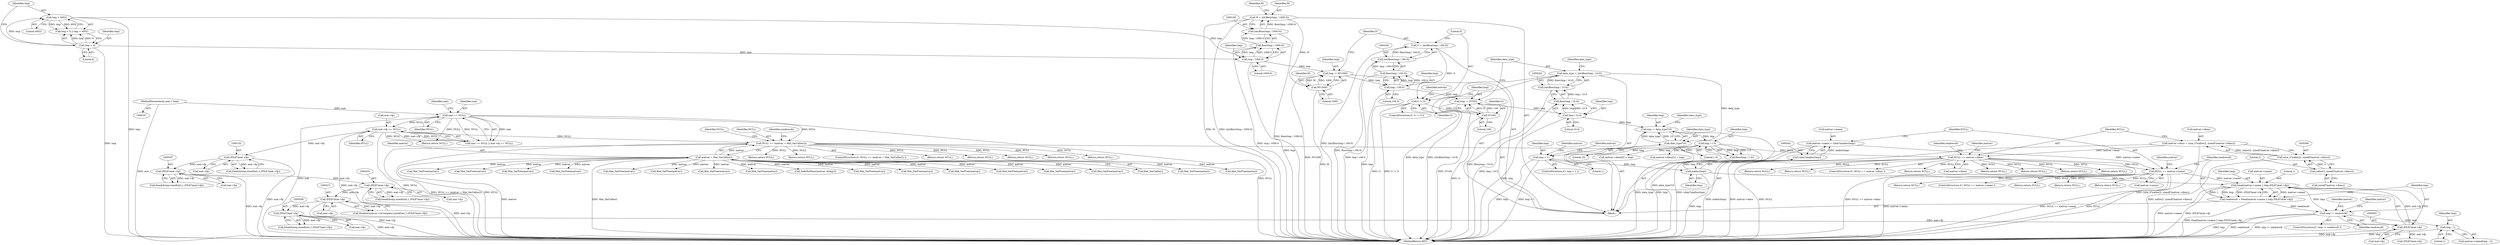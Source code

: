 digraph "0_matio_651a8e28099edb5fbb9e4e1d4d3238848f446c9a@API" {
"1000558" [label="(Call,fread(matvar->name,1,tmp,(FILE*)mat->fp))"];
"1000546" [label="(Call,NULL == matvar->name)"];
"1000378" [label="(Call,NULL == matvar->dims)"];
"1000136" [label="(Call,NULL == (matvar = Mat_VarCalloc()))"];
"1000124" [label="(Call,mat == NULL)"];
"1000108" [label="(MethodParameterIn,mat_t *mat)"];
"1000127" [label="(Call,mat->fp == NULL)"];
"1000138" [label="(Call,matvar = Mat_VarCalloc())"];
"1000364" [label="(Call,matvar->dims = (size_t*)calloc(2, sizeof(*matvar->dims)))"];
"1000368" [label="(Call,(size_t*)calloc(2, sizeof(*matvar->dims)))"];
"1000370" [label="(Call,calloc(2, sizeof(*matvar->dims)))"];
"1000537" [label="(Call,matvar->name = (char*)malloc(tmp))"];
"1000541" [label="(Call,(char*)malloc(tmp))"];
"1000543" [label="(Call,malloc(tmp))"];
"1000529" [label="(Call,tmp < 1)"];
"1000327" [label="(Call,tmp / 1.0)"];
"1000317" [label="(Call,tmp -= data_type*10)"];
"1000319" [label="(Call,data_type*10)"];
"1000259" [label="(Call,data_type = (int)floor(tmp / 10.0))"];
"1000261" [label="(Call,(int)floor(tmp / 10.0))"];
"1000263" [label="(Call,floor(tmp / 10.0))"];
"1000264" [label="(Call,tmp / 10.0)"];
"1000254" [label="(Call,tmp -= O*100)"];
"1000256" [label="(Call,O*100)"];
"1000246" [label="(Call,0 != O)"];
"1000237" [label="(Call,O = (int)floor(tmp / 100.0))"];
"1000239" [label="(Call,(int)floor(tmp / 100.0))"];
"1000241" [label="(Call,floor(tmp / 100.0))"];
"1000242" [label="(Call,tmp / 100.0)"];
"1000232" [label="(Call,tmp -= M*1000)"];
"1000234" [label="(Call,M*1000)"];
"1000190" [label="(Call,M = (int)floor(tmp / 1000.0))"];
"1000192" [label="(Call,(int)floor(tmp / 1000.0))"];
"1000194" [label="(Call,floor(tmp / 1000.0))"];
"1000195" [label="(Call,tmp / 1000.0)"];
"1000175" [label="(Call,tmp > 4052)"];
"1000172" [label="(Call,tmp < 0)"];
"1000564" [label="(Call,(FILE*)mat->fp)"];
"1000507" [label="(Call,(FILE*)mat->fp)"];
"1000470" [label="(Call,(FILE*)mat->fp)"];
"1000432" [label="(Call,(FILE*)mat->fp)"];
"1000396" [label="(Call,(FILE*)mat->fp)"];
"1000151" [label="(Call,(FILE*)mat->fp)"];
"1000556" [label="(Call,readresult = fread(matvar->name,1,tmp,(FILE*)mat->fp))"];
"1000570" [label="(Call,tmp != readresult)"];
"1000585" [label="(Call,tmp - 1)"];
"1000576" [label="(Return,return NULL;)"];
"1000177" [label="(Literal,4052)"];
"1000230" [label="(Return,return NULL;)"];
"1000480" [label="(Call,Mat_VarFree(matvar))"];
"1000321" [label="(Literal,10)"];
"1000153" [label="(Call,mat->fp)"];
"1000235" [label="(Identifier,M)"];
"1000563" [label="(Identifier,tmp)"];
"1000236" [label="(Literal,1000)"];
"1000566" [label="(Call,mat->fp)"];
"1000472" [label="(Call,mat->fp)"];
"1000372" [label="(Call,sizeof(*matvar->dims))"];
"1000458" [label="(Return,return NULL;)"];
"1000247" [label="(Literal,0)"];
"1000108" [label="(MethodParameterIn,mat_t *mat)"];
"1000534" [label="(Identifier,matvar)"];
"1000556" [label="(Call,readresult = fread(matvar->name,1,tmp,(FILE*)mat->fp))"];
"1000326" [label="(Call,floor(tmp / 1.0))"];
"1000570" [label="(Call,tmp != readresult)"];
"1000171" [label="(Call,tmp < 0 || tmp > 4052)"];
"1000541" [label="(Call,(char*)malloc(tmp))"];
"1000234" [label="(Call,M*1000)"];
"1000131" [label="(Identifier,NULL)"];
"1000172" [label="(Call,tmp < 0)"];
"1000265" [label="(Identifier,tmp)"];
"1000318" [label="(Identifier,tmp)"];
"1000268" [label="(Identifier,data_type)"];
"1000250" [label="(Call,Mat_VarFree(matvar))"];
"1000422" [label="(Return,return NULL;)"];
"1000462" [label="(Call,fread(&(matvar->isComplex),sizeof(int),1,(FILE*)mat->fp))"];
"1000232" [label="(Call,tmp -= M*1000)"];
"1000552" [label="(Call,Mat_VarFree(matvar))"];
"1000145" [label="(Call,fread(&tmp,sizeof(int),1,(FILE*)mat->fp))"];
"1000255" [label="(Identifier,tmp)"];
"1000266" [label="(Literal,10.0)"];
"1000228" [label="(Call,Mat_VarFree(matvar))"];
"1000378" [label="(Call,NULL == matvar->dims)"];
"1000543" [label="(Call,malloc(tmp))"];
"1000258" [label="(Literal,100)"];
"1000389" [label="(Identifier,readresult)"];
"1000142" [label="(Identifier,NULL)"];
"1000396" [label="(Call,(FILE*)mat->fp)"];
"1000199" [label="(Identifier,M)"];
"1000320" [label="(Identifier,data_type)"];
"1000420" [label="(Call,Mat_VarFree(matvar))"];
"1000357" [label="(Return,return NULL;)"];
"1000329" [label="(Literal,1.0)"];
"1000135" [label="(ControlStructure,if ( NULL == (matvar = Mat_VarCalloc()) ))"];
"1000109" [label="(Block,)"];
"1000386" [label="(Return,return NULL;)"];
"1000233" [label="(Identifier,tmp)"];
"1000615" [label="(Return,return NULL;)"];
"1000572" [label="(Identifier,readresult)"];
"1000241" [label="(Call,floor(tmp / 100.0))"];
"1000151" [label="(Call,(FILE*)mat->fp)"];
"1000495" [label="(Call,Mat_VarFree(matvar))"];
"1000517" [label="(Call,Mat_VarFree(matvar))"];
"1000574" [label="(Call,Mat_VarFree(matvar))"];
"1000596" [label="(Call,(FILE*)mat->fp)"];
"1000192" [label="(Call,(int)floor(tmp / 1000.0))"];
"1000635" [label="(Call,SafeMulDims(matvar, &tmp2))"];
"1000390" [label="(Call,fread(&tmp,sizeof(int),1,(FILE*)mat->fp))"];
"1000544" [label="(Identifier,tmp)"];
"1000548" [label="(Call,matvar->name)"];
"1000564" [label="(Call,(FILE*)mat->fp)"];
"1000317" [label="(Call,tmp -= data_type*10)"];
"1000139" [label="(Identifier,matvar)"];
"1000531" [label="(Literal,1)"];
"1000315" [label="(Return,return NULL;)"];
"1000571" [label="(Identifier,tmp)"];
"1000575" [label="(Identifier,matvar)"];
"1000173" [label="(Identifier,tmp)"];
"1000554" [label="(Return,return NULL;)"];
"1000665" [label="(MethodReturn,RET)"];
"1000264" [label="(Call,tmp / 10.0)"];
"1000161" [label="(Call,Mat_VarFree(matvar))"];
"1000368" [label="(Call,(size_t*)calloc(2, sizeof(*matvar->dims)))"];
"1000128" [label="(Call,mat->fp)"];
"1000557" [label="(Identifier,readresult)"];
"1000323" [label="(Identifier,class_type)"];
"1000194" [label="(Call,floor(tmp / 1000.0))"];
"1000129" [label="(Identifier,mat)"];
"1000497" [label="(Return,return NULL;)"];
"1000174" [label="(Literal,0)"];
"1000196" [label="(Identifier,tmp)"];
"1000546" [label="(Call,NULL == matvar->name)"];
"1000175" [label="(Call,tmp > 4052)"];
"1000398" [label="(Call,mat->fp)"];
"1000535" [label="(Return,return NULL;)"];
"1000456" [label="(Call,Mat_VarFree(matvar))"];
"1000569" [label="(ControlStructure,if ( tmp != readresult ))"];
"1000370" [label="(Call,calloc(2, sizeof(*matvar->dims)))"];
"1000583" [label="(Identifier,matvar)"];
"1000539" [label="(Identifier,matvar)"];
"1000585" [label="(Call,tmp - 1)"];
"1000188" [label="(Return,return NULL;)"];
"1000259" [label="(Call,data_type = (int)floor(tmp / 10.0))"];
"1000529" [label="(Call,tmp < 1)"];
"1000470" [label="(Call,(FILE*)mat->fp)"];
"1000533" [label="(Call,Mat_VarFree(matvar))"];
"1000245" [label="(ControlStructure,if ( 0 != O ))"];
"1000254" [label="(Call,tmp -= O*100)"];
"1000530" [label="(Identifier,tmp)"];
"1000237" [label="(Call,O = (int)floor(tmp / 100.0))"];
"1000545" [label="(ControlStructure,if ( NULL == matvar->name ))"];
"1000501" [label="(Call,fread(&tmp,sizeof(int),1,(FILE*)mat->fp))"];
"1000408" [label="(Call,matvar->dims[0] = tmp)"];
"1000190" [label="(Call,M = (int)floor(tmp / 1000.0))"];
"1000327" [label="(Call,tmp / 1.0)"];
"1000141" [label="(Return,return NULL;)"];
"1000528" [label="(ControlStructure,if ( tmp < 1 ))"];
"1000191" [label="(Identifier,M)"];
"1000385" [label="(Identifier,matvar)"];
"1000507" [label="(Call,(FILE*)mat->fp)"];
"1000256" [label="(Call,O*100)"];
"1000377" [label="(ControlStructure,if ( NULL == matvar->dims ))"];
"1000558" [label="(Call,fread(matvar->name,1,tmp,(FILE*)mat->fp))"];
"1000246" [label="(Call,0 != O)"];
"1000239" [label="(Call,(int)floor(tmp / 100.0))"];
"1000537" [label="(Call,matvar->name = (char*)malloc(tmp))"];
"1000195" [label="(Call,tmp / 1000.0)"];
"1000238" [label="(Identifier,O)"];
"1000138" [label="(Call,matvar = Mat_VarCalloc())"];
"1000519" [label="(Return,return NULL;)"];
"1000586" [label="(Identifier,tmp)"];
"1000243" [label="(Identifier,tmp)"];
"1000426" [label="(Call,fread(&tmp,sizeof(int),1,(FILE*)mat->fp))"];
"1000186" [label="(Call,Mat_VarFree(matvar))"];
"1000611" [label="(Call,Mat_VarFree(matvar))"];
"1000132" [label="(Return,return NULL;)"];
"1000559" [label="(Call,matvar->name)"];
"1000553" [label="(Identifier,matvar)"];
"1000380" [label="(Call,matvar->dims)"];
"1000261" [label="(Call,(int)floor(tmp / 10.0))"];
"1000263" [label="(Call,floor(tmp / 10.0))"];
"1000257" [label="(Identifier,O)"];
"1000176" [label="(Identifier,tmp)"];
"1000365" [label="(Call,matvar->dims)"];
"1000444" [label="(Call,matvar->dims[1] = tmp)"];
"1000646" [label="(Return,return NULL;)"];
"1000163" [label="(Return,return NULL;)"];
"1000482" [label="(Return,return NULL;)"];
"1000581" [label="(Call,matvar->name[tmp - 1])"];
"1000244" [label="(Literal,100.0)"];
"1000328" [label="(Identifier,tmp)"];
"1000384" [label="(Call,Mat_VarFree(matvar))"];
"1000140" [label="(Call,Mat_VarCalloc())"];
"1000562" [label="(Literal,1)"];
"1000137" [label="(Identifier,NULL)"];
"1000127" [label="(Call,mat->fp == NULL)"];
"1000379" [label="(Identifier,NULL)"];
"1000252" [label="(Return,return NULL;)"];
"1000313" [label="(Call,Mat_VarFree(matvar))"];
"1000144" [label="(Identifier,readresult)"];
"1000371" [label="(Literal,2)"];
"1000434" [label="(Call,mat->fp)"];
"1000587" [label="(Literal,1)"];
"1000126" [label="(Identifier,NULL)"];
"1000260" [label="(Identifier,data_type)"];
"1000509" [label="(Call,mat->fp)"];
"1000242" [label="(Call,tmp / 100.0)"];
"1000319" [label="(Call,data_type*10)"];
"1000125" [label="(Identifier,mat)"];
"1000538" [label="(Call,matvar->name)"];
"1000123" [label="(Call,mat == NULL || mat->fp == NULL)"];
"1000136" [label="(Call,NULL == (matvar = Mat_VarCalloc()))"];
"1000364" [label="(Call,matvar->dims = (size_t*)calloc(2, sizeof(*matvar->dims)))"];
"1000355" [label="(Call,Mat_VarFree(matvar))"];
"1000124" [label="(Call,mat == NULL)"];
"1000251" [label="(Identifier,matvar)"];
"1000197" [label="(Literal,1000.0)"];
"1000432" [label="(Call,(FILE*)mat->fp)"];
"1000547" [label="(Identifier,NULL)"];
"1000248" [label="(Identifier,O)"];
"1000558" -> "1000556"  [label="AST: "];
"1000558" -> "1000564"  [label="CFG: "];
"1000559" -> "1000558"  [label="AST: "];
"1000562" -> "1000558"  [label="AST: "];
"1000563" -> "1000558"  [label="AST: "];
"1000564" -> "1000558"  [label="AST: "];
"1000556" -> "1000558"  [label="CFG: "];
"1000558" -> "1000665"  [label="DDG: matvar->name"];
"1000558" -> "1000665"  [label="DDG: (FILE*)mat->fp"];
"1000558" -> "1000556"  [label="DDG: matvar->name"];
"1000558" -> "1000556"  [label="DDG: 1"];
"1000558" -> "1000556"  [label="DDG: tmp"];
"1000558" -> "1000556"  [label="DDG: (FILE*)mat->fp"];
"1000546" -> "1000558"  [label="DDG: matvar->name"];
"1000543" -> "1000558"  [label="DDG: tmp"];
"1000564" -> "1000558"  [label="DDG: mat->fp"];
"1000558" -> "1000570"  [label="DDG: tmp"];
"1000546" -> "1000545"  [label="AST: "];
"1000546" -> "1000548"  [label="CFG: "];
"1000547" -> "1000546"  [label="AST: "];
"1000548" -> "1000546"  [label="AST: "];
"1000553" -> "1000546"  [label="CFG: "];
"1000557" -> "1000546"  [label="CFG: "];
"1000546" -> "1000665"  [label="DDG: matvar->name"];
"1000546" -> "1000665"  [label="DDG: NULL == matvar->name"];
"1000546" -> "1000665"  [label="DDG: NULL"];
"1000378" -> "1000546"  [label="DDG: NULL"];
"1000537" -> "1000546"  [label="DDG: matvar->name"];
"1000546" -> "1000554"  [label="DDG: NULL"];
"1000546" -> "1000576"  [label="DDG: NULL"];
"1000546" -> "1000615"  [label="DDG: NULL"];
"1000546" -> "1000646"  [label="DDG: NULL"];
"1000378" -> "1000377"  [label="AST: "];
"1000378" -> "1000380"  [label="CFG: "];
"1000379" -> "1000378"  [label="AST: "];
"1000380" -> "1000378"  [label="AST: "];
"1000385" -> "1000378"  [label="CFG: "];
"1000389" -> "1000378"  [label="CFG: "];
"1000378" -> "1000665"  [label="DDG: matvar->dims"];
"1000378" -> "1000665"  [label="DDG: NULL"];
"1000378" -> "1000665"  [label="DDG: NULL == matvar->dims"];
"1000136" -> "1000378"  [label="DDG: NULL"];
"1000364" -> "1000378"  [label="DDG: matvar->dims"];
"1000378" -> "1000386"  [label="DDG: NULL"];
"1000378" -> "1000422"  [label="DDG: NULL"];
"1000378" -> "1000458"  [label="DDG: NULL"];
"1000378" -> "1000482"  [label="DDG: NULL"];
"1000378" -> "1000497"  [label="DDG: NULL"];
"1000378" -> "1000519"  [label="DDG: NULL"];
"1000378" -> "1000535"  [label="DDG: NULL"];
"1000136" -> "1000135"  [label="AST: "];
"1000136" -> "1000138"  [label="CFG: "];
"1000137" -> "1000136"  [label="AST: "];
"1000138" -> "1000136"  [label="AST: "];
"1000142" -> "1000136"  [label="CFG: "];
"1000144" -> "1000136"  [label="CFG: "];
"1000136" -> "1000665"  [label="DDG: NULL == (matvar = Mat_VarCalloc())"];
"1000136" -> "1000665"  [label="DDG: NULL"];
"1000124" -> "1000136"  [label="DDG: NULL"];
"1000127" -> "1000136"  [label="DDG: NULL"];
"1000138" -> "1000136"  [label="DDG: matvar"];
"1000136" -> "1000141"  [label="DDG: NULL"];
"1000136" -> "1000163"  [label="DDG: NULL"];
"1000136" -> "1000188"  [label="DDG: NULL"];
"1000136" -> "1000230"  [label="DDG: NULL"];
"1000136" -> "1000252"  [label="DDG: NULL"];
"1000136" -> "1000315"  [label="DDG: NULL"];
"1000136" -> "1000357"  [label="DDG: NULL"];
"1000124" -> "1000123"  [label="AST: "];
"1000124" -> "1000126"  [label="CFG: "];
"1000125" -> "1000124"  [label="AST: "];
"1000126" -> "1000124"  [label="AST: "];
"1000129" -> "1000124"  [label="CFG: "];
"1000123" -> "1000124"  [label="CFG: "];
"1000124" -> "1000665"  [label="DDG: NULL"];
"1000124" -> "1000665"  [label="DDG: mat"];
"1000124" -> "1000123"  [label="DDG: mat"];
"1000124" -> "1000123"  [label="DDG: NULL"];
"1000108" -> "1000124"  [label="DDG: mat"];
"1000124" -> "1000127"  [label="DDG: NULL"];
"1000124" -> "1000132"  [label="DDG: NULL"];
"1000108" -> "1000107"  [label="AST: "];
"1000108" -> "1000665"  [label="DDG: mat"];
"1000127" -> "1000123"  [label="AST: "];
"1000127" -> "1000131"  [label="CFG: "];
"1000128" -> "1000127"  [label="AST: "];
"1000131" -> "1000127"  [label="AST: "];
"1000123" -> "1000127"  [label="CFG: "];
"1000127" -> "1000665"  [label="DDG: mat->fp"];
"1000127" -> "1000665"  [label="DDG: NULL"];
"1000127" -> "1000123"  [label="DDG: mat->fp"];
"1000127" -> "1000123"  [label="DDG: NULL"];
"1000127" -> "1000132"  [label="DDG: NULL"];
"1000127" -> "1000151"  [label="DDG: mat->fp"];
"1000138" -> "1000140"  [label="CFG: "];
"1000139" -> "1000138"  [label="AST: "];
"1000140" -> "1000138"  [label="AST: "];
"1000138" -> "1000665"  [label="DDG: matvar"];
"1000138" -> "1000665"  [label="DDG: Mat_VarCalloc()"];
"1000138" -> "1000161"  [label="DDG: matvar"];
"1000138" -> "1000186"  [label="DDG: matvar"];
"1000138" -> "1000228"  [label="DDG: matvar"];
"1000138" -> "1000250"  [label="DDG: matvar"];
"1000138" -> "1000313"  [label="DDG: matvar"];
"1000138" -> "1000355"  [label="DDG: matvar"];
"1000138" -> "1000384"  [label="DDG: matvar"];
"1000138" -> "1000420"  [label="DDG: matvar"];
"1000138" -> "1000456"  [label="DDG: matvar"];
"1000138" -> "1000480"  [label="DDG: matvar"];
"1000138" -> "1000495"  [label="DDG: matvar"];
"1000138" -> "1000517"  [label="DDG: matvar"];
"1000138" -> "1000533"  [label="DDG: matvar"];
"1000138" -> "1000552"  [label="DDG: matvar"];
"1000138" -> "1000574"  [label="DDG: matvar"];
"1000138" -> "1000611"  [label="DDG: matvar"];
"1000138" -> "1000635"  [label="DDG: matvar"];
"1000364" -> "1000109"  [label="AST: "];
"1000364" -> "1000368"  [label="CFG: "];
"1000365" -> "1000364"  [label="AST: "];
"1000368" -> "1000364"  [label="AST: "];
"1000379" -> "1000364"  [label="CFG: "];
"1000364" -> "1000665"  [label="DDG: (size_t*)calloc(2, sizeof(*matvar->dims))"];
"1000368" -> "1000364"  [label="DDG: calloc(2, sizeof(*matvar->dims))"];
"1000368" -> "1000370"  [label="CFG: "];
"1000369" -> "1000368"  [label="AST: "];
"1000370" -> "1000368"  [label="AST: "];
"1000368" -> "1000665"  [label="DDG: calloc(2, sizeof(*matvar->dims))"];
"1000370" -> "1000368"  [label="DDG: 2"];
"1000370" -> "1000372"  [label="CFG: "];
"1000371" -> "1000370"  [label="AST: "];
"1000372" -> "1000370"  [label="AST: "];
"1000537" -> "1000109"  [label="AST: "];
"1000537" -> "1000541"  [label="CFG: "];
"1000538" -> "1000537"  [label="AST: "];
"1000541" -> "1000537"  [label="AST: "];
"1000547" -> "1000537"  [label="CFG: "];
"1000537" -> "1000665"  [label="DDG: (char*)malloc(tmp)"];
"1000541" -> "1000537"  [label="DDG: malloc(tmp)"];
"1000541" -> "1000543"  [label="CFG: "];
"1000542" -> "1000541"  [label="AST: "];
"1000543" -> "1000541"  [label="AST: "];
"1000541" -> "1000665"  [label="DDG: malloc(tmp)"];
"1000543" -> "1000541"  [label="DDG: tmp"];
"1000543" -> "1000544"  [label="CFG: "];
"1000544" -> "1000543"  [label="AST: "];
"1000543" -> "1000665"  [label="DDG: tmp"];
"1000529" -> "1000543"  [label="DDG: tmp"];
"1000529" -> "1000528"  [label="AST: "];
"1000529" -> "1000531"  [label="CFG: "];
"1000530" -> "1000529"  [label="AST: "];
"1000531" -> "1000529"  [label="AST: "];
"1000534" -> "1000529"  [label="CFG: "];
"1000539" -> "1000529"  [label="CFG: "];
"1000529" -> "1000665"  [label="DDG: tmp"];
"1000529" -> "1000665"  [label="DDG: tmp < 1"];
"1000327" -> "1000529"  [label="DDG: tmp"];
"1000327" -> "1000326"  [label="AST: "];
"1000327" -> "1000329"  [label="CFG: "];
"1000328" -> "1000327"  [label="AST: "];
"1000329" -> "1000327"  [label="AST: "];
"1000326" -> "1000327"  [label="CFG: "];
"1000327" -> "1000665"  [label="DDG: tmp"];
"1000327" -> "1000326"  [label="DDG: tmp"];
"1000327" -> "1000326"  [label="DDG: 1.0"];
"1000317" -> "1000327"  [label="DDG: tmp"];
"1000327" -> "1000408"  [label="DDG: tmp"];
"1000327" -> "1000444"  [label="DDG: tmp"];
"1000317" -> "1000109"  [label="AST: "];
"1000317" -> "1000319"  [label="CFG: "];
"1000318" -> "1000317"  [label="AST: "];
"1000319" -> "1000317"  [label="AST: "];
"1000323" -> "1000317"  [label="CFG: "];
"1000317" -> "1000665"  [label="DDG: data_type*10"];
"1000319" -> "1000317"  [label="DDG: data_type"];
"1000319" -> "1000317"  [label="DDG: 10"];
"1000264" -> "1000317"  [label="DDG: tmp"];
"1000319" -> "1000321"  [label="CFG: "];
"1000320" -> "1000319"  [label="AST: "];
"1000321" -> "1000319"  [label="AST: "];
"1000319" -> "1000665"  [label="DDG: data_type"];
"1000259" -> "1000319"  [label="DDG: data_type"];
"1000259" -> "1000109"  [label="AST: "];
"1000259" -> "1000261"  [label="CFG: "];
"1000260" -> "1000259"  [label="AST: "];
"1000261" -> "1000259"  [label="AST: "];
"1000268" -> "1000259"  [label="CFG: "];
"1000259" -> "1000665"  [label="DDG: data_type"];
"1000259" -> "1000665"  [label="DDG: (int)floor(tmp / 10.0)"];
"1000261" -> "1000259"  [label="DDG: floor(tmp / 10.0)"];
"1000261" -> "1000263"  [label="CFG: "];
"1000262" -> "1000261"  [label="AST: "];
"1000263" -> "1000261"  [label="AST: "];
"1000261" -> "1000665"  [label="DDG: floor(tmp / 10.0)"];
"1000263" -> "1000261"  [label="DDG: tmp / 10.0"];
"1000263" -> "1000264"  [label="CFG: "];
"1000264" -> "1000263"  [label="AST: "];
"1000263" -> "1000665"  [label="DDG: tmp / 10.0"];
"1000264" -> "1000263"  [label="DDG: tmp"];
"1000264" -> "1000263"  [label="DDG: 10.0"];
"1000264" -> "1000266"  [label="CFG: "];
"1000265" -> "1000264"  [label="AST: "];
"1000266" -> "1000264"  [label="AST: "];
"1000264" -> "1000665"  [label="DDG: tmp"];
"1000254" -> "1000264"  [label="DDG: tmp"];
"1000254" -> "1000109"  [label="AST: "];
"1000254" -> "1000256"  [label="CFG: "];
"1000255" -> "1000254"  [label="AST: "];
"1000256" -> "1000254"  [label="AST: "];
"1000260" -> "1000254"  [label="CFG: "];
"1000254" -> "1000665"  [label="DDG: O*100"];
"1000256" -> "1000254"  [label="DDG: O"];
"1000256" -> "1000254"  [label="DDG: 100"];
"1000242" -> "1000254"  [label="DDG: tmp"];
"1000256" -> "1000258"  [label="CFG: "];
"1000257" -> "1000256"  [label="AST: "];
"1000258" -> "1000256"  [label="AST: "];
"1000256" -> "1000665"  [label="DDG: O"];
"1000246" -> "1000256"  [label="DDG: O"];
"1000246" -> "1000245"  [label="AST: "];
"1000246" -> "1000248"  [label="CFG: "];
"1000247" -> "1000246"  [label="AST: "];
"1000248" -> "1000246"  [label="AST: "];
"1000251" -> "1000246"  [label="CFG: "];
"1000255" -> "1000246"  [label="CFG: "];
"1000246" -> "1000665"  [label="DDG: O"];
"1000246" -> "1000665"  [label="DDG: 0 != O"];
"1000237" -> "1000246"  [label="DDG: O"];
"1000237" -> "1000109"  [label="AST: "];
"1000237" -> "1000239"  [label="CFG: "];
"1000238" -> "1000237"  [label="AST: "];
"1000239" -> "1000237"  [label="AST: "];
"1000247" -> "1000237"  [label="CFG: "];
"1000237" -> "1000665"  [label="DDG: (int)floor(tmp / 100.0)"];
"1000239" -> "1000237"  [label="DDG: floor(tmp / 100.0)"];
"1000239" -> "1000241"  [label="CFG: "];
"1000240" -> "1000239"  [label="AST: "];
"1000241" -> "1000239"  [label="AST: "];
"1000239" -> "1000665"  [label="DDG: floor(tmp / 100.0)"];
"1000241" -> "1000239"  [label="DDG: tmp / 100.0"];
"1000241" -> "1000242"  [label="CFG: "];
"1000242" -> "1000241"  [label="AST: "];
"1000241" -> "1000665"  [label="DDG: tmp / 100.0"];
"1000242" -> "1000241"  [label="DDG: tmp"];
"1000242" -> "1000241"  [label="DDG: 100.0"];
"1000242" -> "1000244"  [label="CFG: "];
"1000243" -> "1000242"  [label="AST: "];
"1000244" -> "1000242"  [label="AST: "];
"1000242" -> "1000665"  [label="DDG: tmp"];
"1000232" -> "1000242"  [label="DDG: tmp"];
"1000232" -> "1000109"  [label="AST: "];
"1000232" -> "1000234"  [label="CFG: "];
"1000233" -> "1000232"  [label="AST: "];
"1000234" -> "1000232"  [label="AST: "];
"1000238" -> "1000232"  [label="CFG: "];
"1000232" -> "1000665"  [label="DDG: M*1000"];
"1000234" -> "1000232"  [label="DDG: M"];
"1000234" -> "1000232"  [label="DDG: 1000"];
"1000195" -> "1000232"  [label="DDG: tmp"];
"1000234" -> "1000236"  [label="CFG: "];
"1000235" -> "1000234"  [label="AST: "];
"1000236" -> "1000234"  [label="AST: "];
"1000234" -> "1000665"  [label="DDG: M"];
"1000190" -> "1000234"  [label="DDG: M"];
"1000190" -> "1000109"  [label="AST: "];
"1000190" -> "1000192"  [label="CFG: "];
"1000191" -> "1000190"  [label="AST: "];
"1000192" -> "1000190"  [label="AST: "];
"1000199" -> "1000190"  [label="CFG: "];
"1000190" -> "1000665"  [label="DDG: M"];
"1000190" -> "1000665"  [label="DDG: (int)floor(tmp / 1000.0)"];
"1000192" -> "1000190"  [label="DDG: floor(tmp / 1000.0)"];
"1000192" -> "1000194"  [label="CFG: "];
"1000193" -> "1000192"  [label="AST: "];
"1000194" -> "1000192"  [label="AST: "];
"1000192" -> "1000665"  [label="DDG: floor(tmp / 1000.0)"];
"1000194" -> "1000192"  [label="DDG: tmp / 1000.0"];
"1000194" -> "1000195"  [label="CFG: "];
"1000195" -> "1000194"  [label="AST: "];
"1000194" -> "1000665"  [label="DDG: tmp / 1000.0"];
"1000195" -> "1000194"  [label="DDG: tmp"];
"1000195" -> "1000194"  [label="DDG: 1000.0"];
"1000195" -> "1000197"  [label="CFG: "];
"1000196" -> "1000195"  [label="AST: "];
"1000197" -> "1000195"  [label="AST: "];
"1000195" -> "1000665"  [label="DDG: tmp"];
"1000175" -> "1000195"  [label="DDG: tmp"];
"1000172" -> "1000195"  [label="DDG: tmp"];
"1000175" -> "1000171"  [label="AST: "];
"1000175" -> "1000177"  [label="CFG: "];
"1000176" -> "1000175"  [label="AST: "];
"1000177" -> "1000175"  [label="AST: "];
"1000171" -> "1000175"  [label="CFG: "];
"1000175" -> "1000665"  [label="DDG: tmp"];
"1000175" -> "1000171"  [label="DDG: tmp"];
"1000175" -> "1000171"  [label="DDG: 4052"];
"1000172" -> "1000175"  [label="DDG: tmp"];
"1000172" -> "1000171"  [label="AST: "];
"1000172" -> "1000174"  [label="CFG: "];
"1000173" -> "1000172"  [label="AST: "];
"1000174" -> "1000172"  [label="AST: "];
"1000176" -> "1000172"  [label="CFG: "];
"1000171" -> "1000172"  [label="CFG: "];
"1000172" -> "1000665"  [label="DDG: tmp"];
"1000172" -> "1000171"  [label="DDG: tmp"];
"1000172" -> "1000171"  [label="DDG: 0"];
"1000564" -> "1000566"  [label="CFG: "];
"1000565" -> "1000564"  [label="AST: "];
"1000566" -> "1000564"  [label="AST: "];
"1000564" -> "1000665"  [label="DDG: mat->fp"];
"1000507" -> "1000564"  [label="DDG: mat->fp"];
"1000564" -> "1000596"  [label="DDG: mat->fp"];
"1000507" -> "1000501"  [label="AST: "];
"1000507" -> "1000509"  [label="CFG: "];
"1000508" -> "1000507"  [label="AST: "];
"1000509" -> "1000507"  [label="AST: "];
"1000501" -> "1000507"  [label="CFG: "];
"1000507" -> "1000665"  [label="DDG: mat->fp"];
"1000507" -> "1000501"  [label="DDG: mat->fp"];
"1000470" -> "1000507"  [label="DDG: mat->fp"];
"1000470" -> "1000462"  [label="AST: "];
"1000470" -> "1000472"  [label="CFG: "];
"1000471" -> "1000470"  [label="AST: "];
"1000472" -> "1000470"  [label="AST: "];
"1000462" -> "1000470"  [label="CFG: "];
"1000470" -> "1000665"  [label="DDG: mat->fp"];
"1000470" -> "1000462"  [label="DDG: mat->fp"];
"1000432" -> "1000470"  [label="DDG: mat->fp"];
"1000432" -> "1000426"  [label="AST: "];
"1000432" -> "1000434"  [label="CFG: "];
"1000433" -> "1000432"  [label="AST: "];
"1000434" -> "1000432"  [label="AST: "];
"1000426" -> "1000432"  [label="CFG: "];
"1000432" -> "1000665"  [label="DDG: mat->fp"];
"1000432" -> "1000426"  [label="DDG: mat->fp"];
"1000396" -> "1000432"  [label="DDG: mat->fp"];
"1000396" -> "1000390"  [label="AST: "];
"1000396" -> "1000398"  [label="CFG: "];
"1000397" -> "1000396"  [label="AST: "];
"1000398" -> "1000396"  [label="AST: "];
"1000390" -> "1000396"  [label="CFG: "];
"1000396" -> "1000665"  [label="DDG: mat->fp"];
"1000396" -> "1000390"  [label="DDG: mat->fp"];
"1000151" -> "1000396"  [label="DDG: mat->fp"];
"1000151" -> "1000145"  [label="AST: "];
"1000151" -> "1000153"  [label="CFG: "];
"1000152" -> "1000151"  [label="AST: "];
"1000153" -> "1000151"  [label="AST: "];
"1000145" -> "1000151"  [label="CFG: "];
"1000151" -> "1000665"  [label="DDG: mat->fp"];
"1000151" -> "1000145"  [label="DDG: mat->fp"];
"1000556" -> "1000109"  [label="AST: "];
"1000557" -> "1000556"  [label="AST: "];
"1000571" -> "1000556"  [label="CFG: "];
"1000556" -> "1000665"  [label="DDG: fread(matvar->name,1,tmp,(FILE*)mat->fp)"];
"1000556" -> "1000570"  [label="DDG: readresult"];
"1000570" -> "1000569"  [label="AST: "];
"1000570" -> "1000572"  [label="CFG: "];
"1000571" -> "1000570"  [label="AST: "];
"1000572" -> "1000570"  [label="AST: "];
"1000575" -> "1000570"  [label="CFG: "];
"1000583" -> "1000570"  [label="CFG: "];
"1000570" -> "1000665"  [label="DDG: tmp"];
"1000570" -> "1000665"  [label="DDG: readresult"];
"1000570" -> "1000665"  [label="DDG: tmp != readresult"];
"1000570" -> "1000585"  [label="DDG: tmp"];
"1000585" -> "1000581"  [label="AST: "];
"1000585" -> "1000587"  [label="CFG: "];
"1000586" -> "1000585"  [label="AST: "];
"1000587" -> "1000585"  [label="AST: "];
"1000581" -> "1000585"  [label="CFG: "];
"1000585" -> "1000665"  [label="DDG: tmp"];
}
